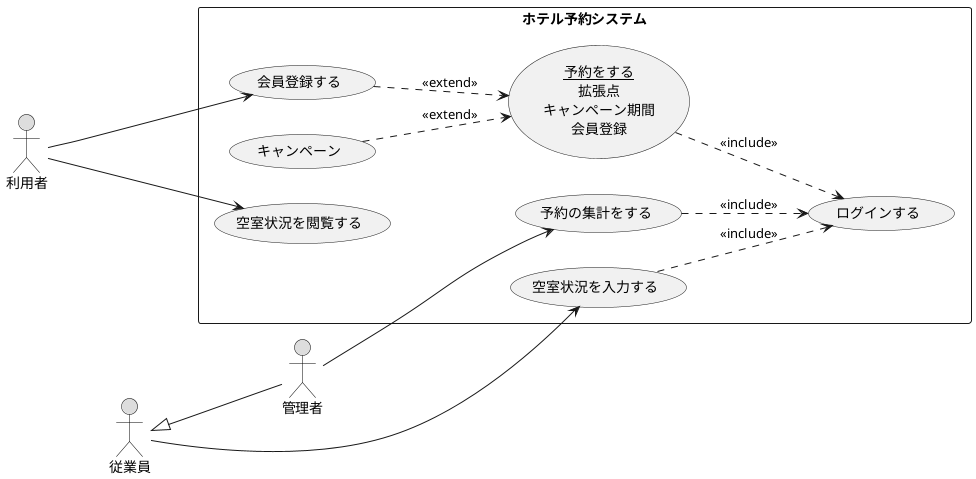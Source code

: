 @startuml 演習2-8
left to right direction
actor 利用者 #DDDDDD;line:black;
actor 管理者 #DDDDDD;line:black;
actor 従業員 #DDDDDD;line:black;
rectangle ホテル予約システム {
    usecase 会員登録する
    usecase キャンペーン
    usecase 空室状況を閲覧する
    usecase (<u>予約をする</u>\n拡張点\nキャンペーン期間\n会員登録) as input
    usecase 予約の集計をする
    usecase 空室状況を入力する
    usecase ログインする
}
利用者 ---> 会員登録する
会員登録する ..> input: <<extend>>
利用者 ---> 空室状況を閲覧する
管理者 --> 予約の集計をする
従業員 <|-- 管理者 
従業員 --> 空室状況を入力する
キャンペーン ..> input: <<extend>>
input ..> ログインする: <<include>>
予約の集計をする ..> ログインする: <<include>>
空室状況を入力する ..> ログインする: <<include>>
@enduml